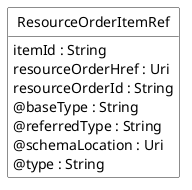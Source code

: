 @startuml
hide circle
hide methods
hide stereotype
show <<Enumeration>> stereotype
skinparam class {
   BackgroundColor<<Enumeration>> #E6F5F7
   BackgroundColor<<Ref>> #FFFFE0
   BackgroundColor<<Pivot>> #FFFFFFF
   BackgroundColor<<SimpleType>> #E2F0DA
   BackgroundColor #FCF2E3
}

class ResourceOrderItemRef <<Pivot>> {
    itemId : String
    resourceOrderHref : Uri
    resourceOrderId : String
    @baseType : String
    @referredType : String
    @schemaLocation : Uri
    @type : String
}


@enduml